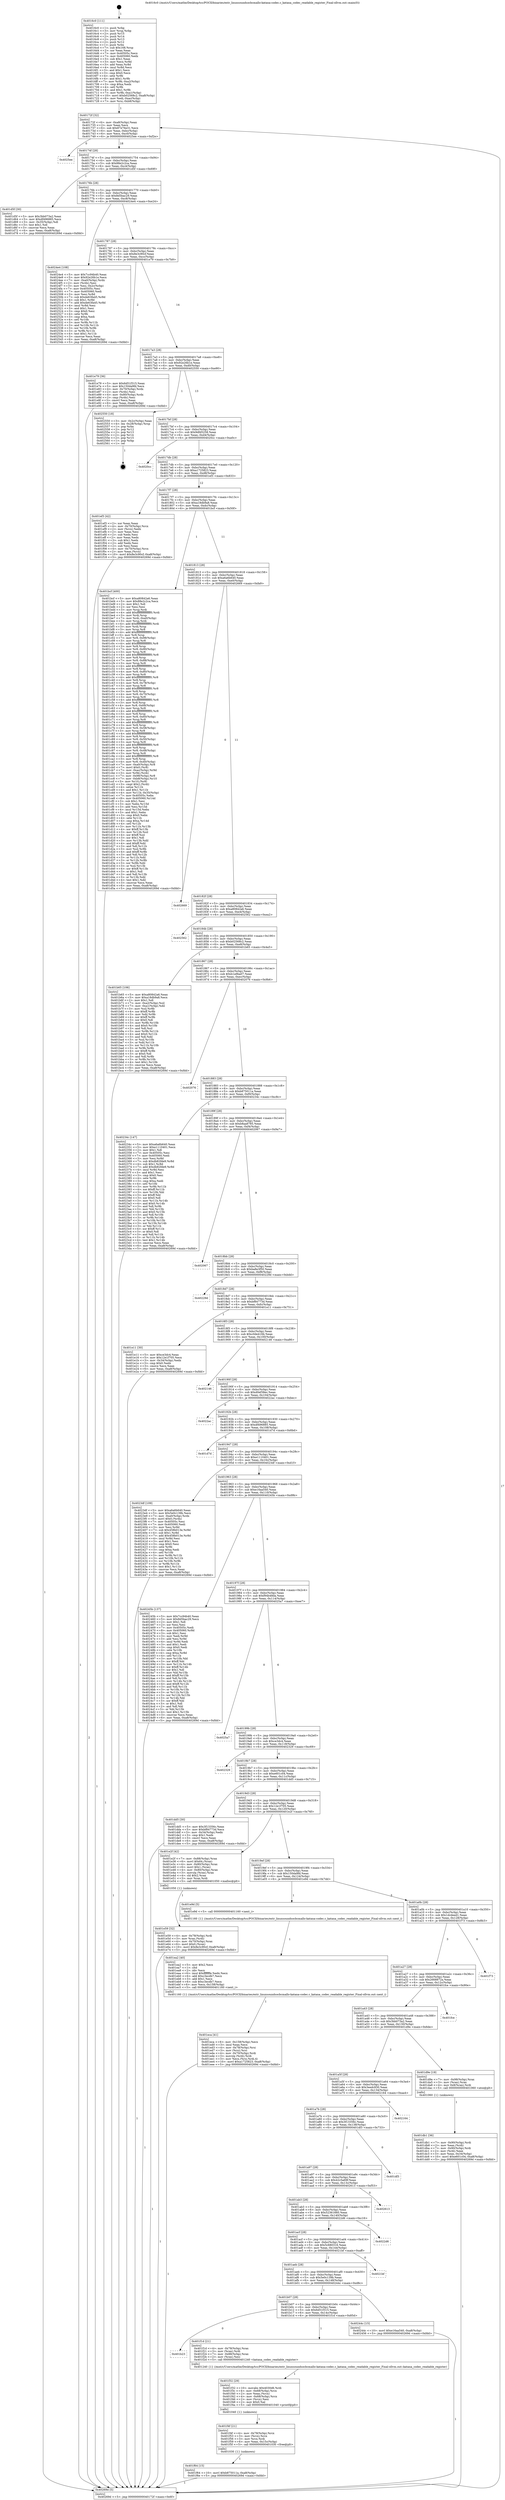 digraph "0x4016c0" {
  label = "0x4016c0 (/mnt/c/Users/mathe/Desktop/tcc/POCII/binaries/extr_linuxsoundsocbcmallo-katana-codec.c_katana_codec_readable_register_Final-ollvm.out::main(0))"
  labelloc = "t"
  node[shape=record]

  Entry [label="",width=0.3,height=0.3,shape=circle,fillcolor=black,style=filled]
  "0x40172f" [label="{
     0x40172f [32]\l
     | [instrs]\l
     &nbsp;&nbsp;0x40172f \<+6\>: mov -0xa8(%rbp),%eax\l
     &nbsp;&nbsp;0x401735 \<+2\>: mov %eax,%ecx\l
     &nbsp;&nbsp;0x401737 \<+6\>: sub $0x87e76e31,%ecx\l
     &nbsp;&nbsp;0x40173d \<+6\>: mov %eax,-0xbc(%rbp)\l
     &nbsp;&nbsp;0x401743 \<+6\>: mov %ecx,-0xc0(%rbp)\l
     &nbsp;&nbsp;0x401749 \<+6\>: je 00000000004025ee \<main+0xf2e\>\l
  }"]
  "0x4025ee" [label="{
     0x4025ee\l
  }", style=dashed]
  "0x40174f" [label="{
     0x40174f [28]\l
     | [instrs]\l
     &nbsp;&nbsp;0x40174f \<+5\>: jmp 0000000000401754 \<main+0x94\>\l
     &nbsp;&nbsp;0x401754 \<+6\>: mov -0xbc(%rbp),%eax\l
     &nbsp;&nbsp;0x40175a \<+5\>: sub $0x88e2c2ca,%eax\l
     &nbsp;&nbsp;0x40175f \<+6\>: mov %eax,-0xc4(%rbp)\l
     &nbsp;&nbsp;0x401765 \<+6\>: je 0000000000401d5f \<main+0x69f\>\l
  }"]
  Exit [label="",width=0.3,height=0.3,shape=circle,fillcolor=black,style=filled,peripheries=2]
  "0x401d5f" [label="{
     0x401d5f [30]\l
     | [instrs]\l
     &nbsp;&nbsp;0x401d5f \<+5\>: mov $0x3bb073a2,%eax\l
     &nbsp;&nbsp;0x401d64 \<+5\>: mov $0xdf496885,%ecx\l
     &nbsp;&nbsp;0x401d69 \<+3\>: mov -0x35(%rbp),%dl\l
     &nbsp;&nbsp;0x401d6c \<+3\>: test $0x1,%dl\l
     &nbsp;&nbsp;0x401d6f \<+3\>: cmovne %ecx,%eax\l
     &nbsp;&nbsp;0x401d72 \<+6\>: mov %eax,-0xa8(%rbp)\l
     &nbsp;&nbsp;0x401d78 \<+5\>: jmp 000000000040269d \<main+0xfdd\>\l
  }"]
  "0x40176b" [label="{
     0x40176b [28]\l
     | [instrs]\l
     &nbsp;&nbsp;0x40176b \<+5\>: jmp 0000000000401770 \<main+0xb0\>\l
     &nbsp;&nbsp;0x401770 \<+6\>: mov -0xbc(%rbp),%eax\l
     &nbsp;&nbsp;0x401776 \<+5\>: sub $0x8d5bac29,%eax\l
     &nbsp;&nbsp;0x40177b \<+6\>: mov %eax,-0xc8(%rbp)\l
     &nbsp;&nbsp;0x401781 \<+6\>: je 00000000004024e4 \<main+0xe24\>\l
  }"]
  "0x401f64" [label="{
     0x401f64 [15]\l
     | [instrs]\l
     &nbsp;&nbsp;0x401f64 \<+10\>: movl $0xb875011a,-0xa8(%rbp)\l
     &nbsp;&nbsp;0x401f6e \<+5\>: jmp 000000000040269d \<main+0xfdd\>\l
  }"]
  "0x4024e4" [label="{
     0x4024e4 [108]\l
     | [instrs]\l
     &nbsp;&nbsp;0x4024e4 \<+5\>: mov $0x7cc94b40,%eax\l
     &nbsp;&nbsp;0x4024e9 \<+5\>: mov $0x92e26b1e,%ecx\l
     &nbsp;&nbsp;0x4024ee \<+7\>: mov -0xa0(%rbp),%rdx\l
     &nbsp;&nbsp;0x4024f5 \<+2\>: mov (%rdx),%esi\l
     &nbsp;&nbsp;0x4024f7 \<+3\>: mov %esi,-0x2c(%rbp)\l
     &nbsp;&nbsp;0x4024fa \<+7\>: mov 0x40505c,%esi\l
     &nbsp;&nbsp;0x402501 \<+7\>: mov 0x405060,%edi\l
     &nbsp;&nbsp;0x402508 \<+3\>: mov %esi,%r8d\l
     &nbsp;&nbsp;0x40250b \<+7\>: sub $0xde63fa45,%r8d\l
     &nbsp;&nbsp;0x402512 \<+4\>: sub $0x1,%r8d\l
     &nbsp;&nbsp;0x402516 \<+7\>: add $0xde63fa45,%r8d\l
     &nbsp;&nbsp;0x40251d \<+4\>: imul %r8d,%esi\l
     &nbsp;&nbsp;0x402521 \<+3\>: and $0x1,%esi\l
     &nbsp;&nbsp;0x402524 \<+3\>: cmp $0x0,%esi\l
     &nbsp;&nbsp;0x402527 \<+4\>: sete %r9b\l
     &nbsp;&nbsp;0x40252b \<+3\>: cmp $0xa,%edi\l
     &nbsp;&nbsp;0x40252e \<+4\>: setl %r10b\l
     &nbsp;&nbsp;0x402532 \<+3\>: mov %r9b,%r11b\l
     &nbsp;&nbsp;0x402535 \<+3\>: and %r10b,%r11b\l
     &nbsp;&nbsp;0x402538 \<+3\>: xor %r10b,%r9b\l
     &nbsp;&nbsp;0x40253b \<+3\>: or %r9b,%r11b\l
     &nbsp;&nbsp;0x40253e \<+4\>: test $0x1,%r11b\l
     &nbsp;&nbsp;0x402542 \<+3\>: cmovne %ecx,%eax\l
     &nbsp;&nbsp;0x402545 \<+6\>: mov %eax,-0xa8(%rbp)\l
     &nbsp;&nbsp;0x40254b \<+5\>: jmp 000000000040269d \<main+0xfdd\>\l
  }"]
  "0x401787" [label="{
     0x401787 [28]\l
     | [instrs]\l
     &nbsp;&nbsp;0x401787 \<+5\>: jmp 000000000040178c \<main+0xcc\>\l
     &nbsp;&nbsp;0x40178c \<+6\>: mov -0xbc(%rbp),%eax\l
     &nbsp;&nbsp;0x401792 \<+5\>: sub $0x8e3c90cf,%eax\l
     &nbsp;&nbsp;0x401797 \<+6\>: mov %eax,-0xcc(%rbp)\l
     &nbsp;&nbsp;0x40179d \<+6\>: je 0000000000401e79 \<main+0x7b9\>\l
  }"]
  "0x401f4f" [label="{
     0x401f4f [21]\l
     | [instrs]\l
     &nbsp;&nbsp;0x401f4f \<+4\>: mov -0x78(%rbp),%rcx\l
     &nbsp;&nbsp;0x401f53 \<+3\>: mov (%rcx),%rcx\l
     &nbsp;&nbsp;0x401f56 \<+3\>: mov %rcx,%rdi\l
     &nbsp;&nbsp;0x401f59 \<+6\>: mov %eax,-0x15c(%rbp)\l
     &nbsp;&nbsp;0x401f5f \<+5\>: call 0000000000401030 \<free@plt\>\l
     | [calls]\l
     &nbsp;&nbsp;0x401030 \{1\} (unknown)\l
  }"]
  "0x401e79" [label="{
     0x401e79 [36]\l
     | [instrs]\l
     &nbsp;&nbsp;0x401e79 \<+5\>: mov $0x6d51f315,%eax\l
     &nbsp;&nbsp;0x401e7e \<+5\>: mov $0x150da9fd,%ecx\l
     &nbsp;&nbsp;0x401e83 \<+4\>: mov -0x70(%rbp),%rdx\l
     &nbsp;&nbsp;0x401e87 \<+2\>: mov (%rdx),%esi\l
     &nbsp;&nbsp;0x401e89 \<+4\>: mov -0x80(%rbp),%rdx\l
     &nbsp;&nbsp;0x401e8d \<+2\>: cmp (%rdx),%esi\l
     &nbsp;&nbsp;0x401e8f \<+3\>: cmovl %ecx,%eax\l
     &nbsp;&nbsp;0x401e92 \<+6\>: mov %eax,-0xa8(%rbp)\l
     &nbsp;&nbsp;0x401e98 \<+5\>: jmp 000000000040269d \<main+0xfdd\>\l
  }"]
  "0x4017a3" [label="{
     0x4017a3 [28]\l
     | [instrs]\l
     &nbsp;&nbsp;0x4017a3 \<+5\>: jmp 00000000004017a8 \<main+0xe8\>\l
     &nbsp;&nbsp;0x4017a8 \<+6\>: mov -0xbc(%rbp),%eax\l
     &nbsp;&nbsp;0x4017ae \<+5\>: sub $0x92e26b1e,%eax\l
     &nbsp;&nbsp;0x4017b3 \<+6\>: mov %eax,-0xd0(%rbp)\l
     &nbsp;&nbsp;0x4017b9 \<+6\>: je 0000000000402550 \<main+0xe90\>\l
  }"]
  "0x401f32" [label="{
     0x401f32 [29]\l
     | [instrs]\l
     &nbsp;&nbsp;0x401f32 \<+10\>: movabs $0x4030d6,%rdi\l
     &nbsp;&nbsp;0x401f3c \<+4\>: mov -0x68(%rbp),%rcx\l
     &nbsp;&nbsp;0x401f40 \<+2\>: mov %eax,(%rcx)\l
     &nbsp;&nbsp;0x401f42 \<+4\>: mov -0x68(%rbp),%rcx\l
     &nbsp;&nbsp;0x401f46 \<+2\>: mov (%rcx),%esi\l
     &nbsp;&nbsp;0x401f48 \<+2\>: mov $0x0,%al\l
     &nbsp;&nbsp;0x401f4a \<+5\>: call 0000000000401040 \<printf@plt\>\l
     | [calls]\l
     &nbsp;&nbsp;0x401040 \{1\} (unknown)\l
  }"]
  "0x402550" [label="{
     0x402550 [18]\l
     | [instrs]\l
     &nbsp;&nbsp;0x402550 \<+3\>: mov -0x2c(%rbp),%eax\l
     &nbsp;&nbsp;0x402553 \<+4\>: lea -0x28(%rbp),%rsp\l
     &nbsp;&nbsp;0x402557 \<+1\>: pop %rbx\l
     &nbsp;&nbsp;0x402558 \<+2\>: pop %r12\l
     &nbsp;&nbsp;0x40255a \<+2\>: pop %r13\l
     &nbsp;&nbsp;0x40255c \<+2\>: pop %r14\l
     &nbsp;&nbsp;0x40255e \<+2\>: pop %r15\l
     &nbsp;&nbsp;0x402560 \<+1\>: pop %rbp\l
     &nbsp;&nbsp;0x402561 \<+1\>: ret\l
  }"]
  "0x4017bf" [label="{
     0x4017bf [28]\l
     | [instrs]\l
     &nbsp;&nbsp;0x4017bf \<+5\>: jmp 00000000004017c4 \<main+0x104\>\l
     &nbsp;&nbsp;0x4017c4 \<+6\>: mov -0xbc(%rbp),%eax\l
     &nbsp;&nbsp;0x4017ca \<+5\>: sub $0x9dfd5258,%eax\l
     &nbsp;&nbsp;0x4017cf \<+6\>: mov %eax,-0xd4(%rbp)\l
     &nbsp;&nbsp;0x4017d5 \<+6\>: je 00000000004020cc \<main+0xa0c\>\l
  }"]
  "0x401b23" [label="{
     0x401b23\l
  }", style=dashed]
  "0x4020cc" [label="{
     0x4020cc\l
  }", style=dashed]
  "0x4017db" [label="{
     0x4017db [28]\l
     | [instrs]\l
     &nbsp;&nbsp;0x4017db \<+5\>: jmp 00000000004017e0 \<main+0x120\>\l
     &nbsp;&nbsp;0x4017e0 \<+6\>: mov -0xbc(%rbp),%eax\l
     &nbsp;&nbsp;0x4017e6 \<+5\>: sub $0xa1725823,%eax\l
     &nbsp;&nbsp;0x4017eb \<+6\>: mov %eax,-0xd8(%rbp)\l
     &nbsp;&nbsp;0x4017f1 \<+6\>: je 0000000000401ef3 \<main+0x833\>\l
  }"]
  "0x401f1d" [label="{
     0x401f1d [21]\l
     | [instrs]\l
     &nbsp;&nbsp;0x401f1d \<+4\>: mov -0x78(%rbp),%rax\l
     &nbsp;&nbsp;0x401f21 \<+3\>: mov (%rax),%rdi\l
     &nbsp;&nbsp;0x401f24 \<+7\>: mov -0x88(%rbp),%rax\l
     &nbsp;&nbsp;0x401f2b \<+2\>: mov (%rax),%esi\l
     &nbsp;&nbsp;0x401f2d \<+5\>: call 0000000000401240 \<katana_codec_readable_register\>\l
     | [calls]\l
     &nbsp;&nbsp;0x401240 \{1\} (/mnt/c/Users/mathe/Desktop/tcc/POCII/binaries/extr_linuxsoundsocbcmallo-katana-codec.c_katana_codec_readable_register_Final-ollvm.out::katana_codec_readable_register)\l
  }"]
  "0x401ef3" [label="{
     0x401ef3 [42]\l
     | [instrs]\l
     &nbsp;&nbsp;0x401ef3 \<+2\>: xor %eax,%eax\l
     &nbsp;&nbsp;0x401ef5 \<+4\>: mov -0x70(%rbp),%rcx\l
     &nbsp;&nbsp;0x401ef9 \<+2\>: mov (%rcx),%edx\l
     &nbsp;&nbsp;0x401efb \<+2\>: mov %eax,%esi\l
     &nbsp;&nbsp;0x401efd \<+2\>: sub %edx,%esi\l
     &nbsp;&nbsp;0x401eff \<+2\>: mov %eax,%edx\l
     &nbsp;&nbsp;0x401f01 \<+3\>: sub $0x1,%edx\l
     &nbsp;&nbsp;0x401f04 \<+2\>: add %edx,%esi\l
     &nbsp;&nbsp;0x401f06 \<+2\>: sub %esi,%eax\l
     &nbsp;&nbsp;0x401f08 \<+4\>: mov -0x70(%rbp),%rcx\l
     &nbsp;&nbsp;0x401f0c \<+2\>: mov %eax,(%rcx)\l
     &nbsp;&nbsp;0x401f0e \<+10\>: movl $0x8e3c90cf,-0xa8(%rbp)\l
     &nbsp;&nbsp;0x401f18 \<+5\>: jmp 000000000040269d \<main+0xfdd\>\l
  }"]
  "0x4017f7" [label="{
     0x4017f7 [28]\l
     | [instrs]\l
     &nbsp;&nbsp;0x4017f7 \<+5\>: jmp 00000000004017fc \<main+0x13c\>\l
     &nbsp;&nbsp;0x4017fc \<+6\>: mov -0xbc(%rbp),%eax\l
     &nbsp;&nbsp;0x401802 \<+5\>: sub $0xa18db9a8,%eax\l
     &nbsp;&nbsp;0x401807 \<+6\>: mov %eax,-0xdc(%rbp)\l
     &nbsp;&nbsp;0x40180d \<+6\>: je 0000000000401bcf \<main+0x50f\>\l
  }"]
  "0x401b07" [label="{
     0x401b07 [28]\l
     | [instrs]\l
     &nbsp;&nbsp;0x401b07 \<+5\>: jmp 0000000000401b0c \<main+0x44c\>\l
     &nbsp;&nbsp;0x401b0c \<+6\>: mov -0xbc(%rbp),%eax\l
     &nbsp;&nbsp;0x401b12 \<+5\>: sub $0x6d51f315,%eax\l
     &nbsp;&nbsp;0x401b17 \<+6\>: mov %eax,-0x14c(%rbp)\l
     &nbsp;&nbsp;0x401b1d \<+6\>: je 0000000000401f1d \<main+0x85d\>\l
  }"]
  "0x401bcf" [label="{
     0x401bcf [400]\l
     | [instrs]\l
     &nbsp;&nbsp;0x401bcf \<+5\>: mov $0xa80842a6,%eax\l
     &nbsp;&nbsp;0x401bd4 \<+5\>: mov $0x88e2c2ca,%ecx\l
     &nbsp;&nbsp;0x401bd9 \<+2\>: mov $0x1,%dl\l
     &nbsp;&nbsp;0x401bdb \<+2\>: xor %esi,%esi\l
     &nbsp;&nbsp;0x401bdd \<+3\>: mov %rsp,%rdi\l
     &nbsp;&nbsp;0x401be0 \<+4\>: add $0xfffffffffffffff0,%rdi\l
     &nbsp;&nbsp;0x401be4 \<+3\>: mov %rdi,%rsp\l
     &nbsp;&nbsp;0x401be7 \<+7\>: mov %rdi,-0xa0(%rbp)\l
     &nbsp;&nbsp;0x401bee \<+3\>: mov %rsp,%rdi\l
     &nbsp;&nbsp;0x401bf1 \<+4\>: add $0xfffffffffffffff0,%rdi\l
     &nbsp;&nbsp;0x401bf5 \<+3\>: mov %rdi,%rsp\l
     &nbsp;&nbsp;0x401bf8 \<+3\>: mov %rsp,%r8\l
     &nbsp;&nbsp;0x401bfb \<+4\>: add $0xfffffffffffffff0,%r8\l
     &nbsp;&nbsp;0x401bff \<+3\>: mov %r8,%rsp\l
     &nbsp;&nbsp;0x401c02 \<+7\>: mov %r8,-0x98(%rbp)\l
     &nbsp;&nbsp;0x401c09 \<+3\>: mov %rsp,%r8\l
     &nbsp;&nbsp;0x401c0c \<+4\>: add $0xfffffffffffffff0,%r8\l
     &nbsp;&nbsp;0x401c10 \<+3\>: mov %r8,%rsp\l
     &nbsp;&nbsp;0x401c13 \<+7\>: mov %r8,-0x90(%rbp)\l
     &nbsp;&nbsp;0x401c1a \<+3\>: mov %rsp,%r8\l
     &nbsp;&nbsp;0x401c1d \<+4\>: add $0xfffffffffffffff0,%r8\l
     &nbsp;&nbsp;0x401c21 \<+3\>: mov %r8,%rsp\l
     &nbsp;&nbsp;0x401c24 \<+7\>: mov %r8,-0x88(%rbp)\l
     &nbsp;&nbsp;0x401c2b \<+3\>: mov %rsp,%r8\l
     &nbsp;&nbsp;0x401c2e \<+4\>: add $0xfffffffffffffff0,%r8\l
     &nbsp;&nbsp;0x401c32 \<+3\>: mov %r8,%rsp\l
     &nbsp;&nbsp;0x401c35 \<+4\>: mov %r8,-0x80(%rbp)\l
     &nbsp;&nbsp;0x401c39 \<+3\>: mov %rsp,%r8\l
     &nbsp;&nbsp;0x401c3c \<+4\>: add $0xfffffffffffffff0,%r8\l
     &nbsp;&nbsp;0x401c40 \<+3\>: mov %r8,%rsp\l
     &nbsp;&nbsp;0x401c43 \<+4\>: mov %r8,-0x78(%rbp)\l
     &nbsp;&nbsp;0x401c47 \<+3\>: mov %rsp,%r8\l
     &nbsp;&nbsp;0x401c4a \<+4\>: add $0xfffffffffffffff0,%r8\l
     &nbsp;&nbsp;0x401c4e \<+3\>: mov %r8,%rsp\l
     &nbsp;&nbsp;0x401c51 \<+4\>: mov %r8,-0x70(%rbp)\l
     &nbsp;&nbsp;0x401c55 \<+3\>: mov %rsp,%r8\l
     &nbsp;&nbsp;0x401c58 \<+4\>: add $0xfffffffffffffff0,%r8\l
     &nbsp;&nbsp;0x401c5c \<+3\>: mov %r8,%rsp\l
     &nbsp;&nbsp;0x401c5f \<+4\>: mov %r8,-0x68(%rbp)\l
     &nbsp;&nbsp;0x401c63 \<+3\>: mov %rsp,%r8\l
     &nbsp;&nbsp;0x401c66 \<+4\>: add $0xfffffffffffffff0,%r8\l
     &nbsp;&nbsp;0x401c6a \<+3\>: mov %r8,%rsp\l
     &nbsp;&nbsp;0x401c6d \<+4\>: mov %r8,-0x60(%rbp)\l
     &nbsp;&nbsp;0x401c71 \<+3\>: mov %rsp,%r8\l
     &nbsp;&nbsp;0x401c74 \<+4\>: add $0xfffffffffffffff0,%r8\l
     &nbsp;&nbsp;0x401c78 \<+3\>: mov %r8,%rsp\l
     &nbsp;&nbsp;0x401c7b \<+4\>: mov %r8,-0x58(%rbp)\l
     &nbsp;&nbsp;0x401c7f \<+3\>: mov %rsp,%r8\l
     &nbsp;&nbsp;0x401c82 \<+4\>: add $0xfffffffffffffff0,%r8\l
     &nbsp;&nbsp;0x401c86 \<+3\>: mov %r8,%rsp\l
     &nbsp;&nbsp;0x401c89 \<+4\>: mov %r8,-0x50(%rbp)\l
     &nbsp;&nbsp;0x401c8d \<+3\>: mov %rsp,%r8\l
     &nbsp;&nbsp;0x401c90 \<+4\>: add $0xfffffffffffffff0,%r8\l
     &nbsp;&nbsp;0x401c94 \<+3\>: mov %r8,%rsp\l
     &nbsp;&nbsp;0x401c97 \<+4\>: mov %r8,-0x48(%rbp)\l
     &nbsp;&nbsp;0x401c9b \<+3\>: mov %rsp,%r8\l
     &nbsp;&nbsp;0x401c9e \<+4\>: add $0xfffffffffffffff0,%r8\l
     &nbsp;&nbsp;0x401ca2 \<+3\>: mov %r8,%rsp\l
     &nbsp;&nbsp;0x401ca5 \<+4\>: mov %r8,-0x40(%rbp)\l
     &nbsp;&nbsp;0x401ca9 \<+7\>: mov -0xa0(%rbp),%r8\l
     &nbsp;&nbsp;0x401cb0 \<+7\>: movl $0x0,(%r8)\l
     &nbsp;&nbsp;0x401cb7 \<+7\>: mov -0xac(%rbp),%r9d\l
     &nbsp;&nbsp;0x401cbe \<+3\>: mov %r9d,(%rdi)\l
     &nbsp;&nbsp;0x401cc1 \<+7\>: mov -0x98(%rbp),%r8\l
     &nbsp;&nbsp;0x401cc8 \<+7\>: mov -0xb8(%rbp),%r10\l
     &nbsp;&nbsp;0x401ccf \<+3\>: mov %r10,(%r8)\l
     &nbsp;&nbsp;0x401cd2 \<+3\>: cmpl $0x2,(%rdi)\l
     &nbsp;&nbsp;0x401cd5 \<+4\>: setne %r11b\l
     &nbsp;&nbsp;0x401cd9 \<+4\>: and $0x1,%r11b\l
     &nbsp;&nbsp;0x401cdd \<+4\>: mov %r11b,-0x35(%rbp)\l
     &nbsp;&nbsp;0x401ce1 \<+7\>: mov 0x40505c,%ebx\l
     &nbsp;&nbsp;0x401ce8 \<+8\>: mov 0x405060,%r14d\l
     &nbsp;&nbsp;0x401cf0 \<+3\>: sub $0x1,%esi\l
     &nbsp;&nbsp;0x401cf3 \<+3\>: mov %ebx,%r15d\l
     &nbsp;&nbsp;0x401cf6 \<+3\>: add %esi,%r15d\l
     &nbsp;&nbsp;0x401cf9 \<+4\>: imul %r15d,%ebx\l
     &nbsp;&nbsp;0x401cfd \<+3\>: and $0x1,%ebx\l
     &nbsp;&nbsp;0x401d00 \<+3\>: cmp $0x0,%ebx\l
     &nbsp;&nbsp;0x401d03 \<+4\>: sete %r11b\l
     &nbsp;&nbsp;0x401d07 \<+4\>: cmp $0xa,%r14d\l
     &nbsp;&nbsp;0x401d0b \<+4\>: setl %r12b\l
     &nbsp;&nbsp;0x401d0f \<+3\>: mov %r11b,%r13b\l
     &nbsp;&nbsp;0x401d12 \<+4\>: xor $0xff,%r13b\l
     &nbsp;&nbsp;0x401d16 \<+3\>: mov %r12b,%sil\l
     &nbsp;&nbsp;0x401d19 \<+4\>: xor $0xff,%sil\l
     &nbsp;&nbsp;0x401d1d \<+3\>: xor $0x1,%dl\l
     &nbsp;&nbsp;0x401d20 \<+3\>: mov %r13b,%dil\l
     &nbsp;&nbsp;0x401d23 \<+4\>: and $0xff,%dil\l
     &nbsp;&nbsp;0x401d27 \<+3\>: and %dl,%r11b\l
     &nbsp;&nbsp;0x401d2a \<+3\>: mov %sil,%r8b\l
     &nbsp;&nbsp;0x401d2d \<+4\>: and $0xff,%r8b\l
     &nbsp;&nbsp;0x401d31 \<+3\>: and %dl,%r12b\l
     &nbsp;&nbsp;0x401d34 \<+3\>: or %r11b,%dil\l
     &nbsp;&nbsp;0x401d37 \<+3\>: or %r12b,%r8b\l
     &nbsp;&nbsp;0x401d3a \<+3\>: xor %r8b,%dil\l
     &nbsp;&nbsp;0x401d3d \<+3\>: or %sil,%r13b\l
     &nbsp;&nbsp;0x401d40 \<+4\>: xor $0xff,%r13b\l
     &nbsp;&nbsp;0x401d44 \<+3\>: or $0x1,%dl\l
     &nbsp;&nbsp;0x401d47 \<+3\>: and %dl,%r13b\l
     &nbsp;&nbsp;0x401d4a \<+3\>: or %r13b,%dil\l
     &nbsp;&nbsp;0x401d4d \<+4\>: test $0x1,%dil\l
     &nbsp;&nbsp;0x401d51 \<+3\>: cmovne %ecx,%eax\l
     &nbsp;&nbsp;0x401d54 \<+6\>: mov %eax,-0xa8(%rbp)\l
     &nbsp;&nbsp;0x401d5a \<+5\>: jmp 000000000040269d \<main+0xfdd\>\l
  }"]
  "0x401813" [label="{
     0x401813 [28]\l
     | [instrs]\l
     &nbsp;&nbsp;0x401813 \<+5\>: jmp 0000000000401818 \<main+0x158\>\l
     &nbsp;&nbsp;0x401818 \<+6\>: mov -0xbc(%rbp),%eax\l
     &nbsp;&nbsp;0x40181e \<+5\>: sub $0xa6a6b640,%eax\l
     &nbsp;&nbsp;0x401823 \<+6\>: mov %eax,-0xe0(%rbp)\l
     &nbsp;&nbsp;0x401829 \<+6\>: je 0000000000402669 \<main+0xfa9\>\l
  }"]
  "0x40244c" [label="{
     0x40244c [15]\l
     | [instrs]\l
     &nbsp;&nbsp;0x40244c \<+10\>: movl $0xe16aa540,-0xa8(%rbp)\l
     &nbsp;&nbsp;0x402456 \<+5\>: jmp 000000000040269d \<main+0xfdd\>\l
  }"]
  "0x402669" [label="{
     0x402669\l
  }", style=dashed]
  "0x40182f" [label="{
     0x40182f [28]\l
     | [instrs]\l
     &nbsp;&nbsp;0x40182f \<+5\>: jmp 0000000000401834 \<main+0x174\>\l
     &nbsp;&nbsp;0x401834 \<+6\>: mov -0xbc(%rbp),%eax\l
     &nbsp;&nbsp;0x40183a \<+5\>: sub $0xa80842a6,%eax\l
     &nbsp;&nbsp;0x40183f \<+6\>: mov %eax,-0xe4(%rbp)\l
     &nbsp;&nbsp;0x401845 \<+6\>: je 0000000000402562 \<main+0xea2\>\l
  }"]
  "0x401aeb" [label="{
     0x401aeb [28]\l
     | [instrs]\l
     &nbsp;&nbsp;0x401aeb \<+5\>: jmp 0000000000401af0 \<main+0x430\>\l
     &nbsp;&nbsp;0x401af0 \<+6\>: mov -0xbc(%rbp),%eax\l
     &nbsp;&nbsp;0x401af6 \<+5\>: sub $0x5e0c139b,%eax\l
     &nbsp;&nbsp;0x401afb \<+6\>: mov %eax,-0x148(%rbp)\l
     &nbsp;&nbsp;0x401b01 \<+6\>: je 000000000040244c \<main+0xd8c\>\l
  }"]
  "0x402562" [label="{
     0x402562\l
  }", style=dashed]
  "0x40184b" [label="{
     0x40184b [28]\l
     | [instrs]\l
     &nbsp;&nbsp;0x40184b \<+5\>: jmp 0000000000401850 \<main+0x190\>\l
     &nbsp;&nbsp;0x401850 \<+6\>: mov -0xbc(%rbp),%eax\l
     &nbsp;&nbsp;0x401856 \<+5\>: sub $0xb02568c2,%eax\l
     &nbsp;&nbsp;0x40185b \<+6\>: mov %eax,-0xe8(%rbp)\l
     &nbsp;&nbsp;0x401861 \<+6\>: je 0000000000401b65 \<main+0x4a5\>\l
  }"]
  "0x4021bf" [label="{
     0x4021bf\l
  }", style=dashed]
  "0x401b65" [label="{
     0x401b65 [106]\l
     | [instrs]\l
     &nbsp;&nbsp;0x401b65 \<+5\>: mov $0xa80842a6,%eax\l
     &nbsp;&nbsp;0x401b6a \<+5\>: mov $0xa18db9a8,%ecx\l
     &nbsp;&nbsp;0x401b6f \<+2\>: mov $0x1,%dl\l
     &nbsp;&nbsp;0x401b71 \<+7\>: mov -0xa2(%rbp),%sil\l
     &nbsp;&nbsp;0x401b78 \<+7\>: mov -0xa1(%rbp),%dil\l
     &nbsp;&nbsp;0x401b7f \<+3\>: mov %sil,%r8b\l
     &nbsp;&nbsp;0x401b82 \<+4\>: xor $0xff,%r8b\l
     &nbsp;&nbsp;0x401b86 \<+3\>: mov %dil,%r9b\l
     &nbsp;&nbsp;0x401b89 \<+4\>: xor $0xff,%r9b\l
     &nbsp;&nbsp;0x401b8d \<+3\>: xor $0x0,%dl\l
     &nbsp;&nbsp;0x401b90 \<+3\>: mov %r8b,%r10b\l
     &nbsp;&nbsp;0x401b93 \<+4\>: and $0x0,%r10b\l
     &nbsp;&nbsp;0x401b97 \<+3\>: and %dl,%sil\l
     &nbsp;&nbsp;0x401b9a \<+3\>: mov %r9b,%r11b\l
     &nbsp;&nbsp;0x401b9d \<+4\>: and $0x0,%r11b\l
     &nbsp;&nbsp;0x401ba1 \<+3\>: and %dl,%dil\l
     &nbsp;&nbsp;0x401ba4 \<+3\>: or %sil,%r10b\l
     &nbsp;&nbsp;0x401ba7 \<+3\>: or %dil,%r11b\l
     &nbsp;&nbsp;0x401baa \<+3\>: xor %r11b,%r10b\l
     &nbsp;&nbsp;0x401bad \<+3\>: or %r9b,%r8b\l
     &nbsp;&nbsp;0x401bb0 \<+4\>: xor $0xff,%r8b\l
     &nbsp;&nbsp;0x401bb4 \<+3\>: or $0x0,%dl\l
     &nbsp;&nbsp;0x401bb7 \<+3\>: and %dl,%r8b\l
     &nbsp;&nbsp;0x401bba \<+3\>: or %r8b,%r10b\l
     &nbsp;&nbsp;0x401bbd \<+4\>: test $0x1,%r10b\l
     &nbsp;&nbsp;0x401bc1 \<+3\>: cmovne %ecx,%eax\l
     &nbsp;&nbsp;0x401bc4 \<+6\>: mov %eax,-0xa8(%rbp)\l
     &nbsp;&nbsp;0x401bca \<+5\>: jmp 000000000040269d \<main+0xfdd\>\l
  }"]
  "0x401867" [label="{
     0x401867 [28]\l
     | [instrs]\l
     &nbsp;&nbsp;0x401867 \<+5\>: jmp 000000000040186c \<main+0x1ac\>\l
     &nbsp;&nbsp;0x40186c \<+6\>: mov -0xbc(%rbp),%eax\l
     &nbsp;&nbsp;0x401872 \<+5\>: sub $0xb1a9ba07,%eax\l
     &nbsp;&nbsp;0x401877 \<+6\>: mov %eax,-0xec(%rbp)\l
     &nbsp;&nbsp;0x40187d \<+6\>: je 0000000000402076 \<main+0x9b6\>\l
  }"]
  "0x40269d" [label="{
     0x40269d [5]\l
     | [instrs]\l
     &nbsp;&nbsp;0x40269d \<+5\>: jmp 000000000040172f \<main+0x6f\>\l
  }"]
  "0x4016c0" [label="{
     0x4016c0 [111]\l
     | [instrs]\l
     &nbsp;&nbsp;0x4016c0 \<+1\>: push %rbp\l
     &nbsp;&nbsp;0x4016c1 \<+3\>: mov %rsp,%rbp\l
     &nbsp;&nbsp;0x4016c4 \<+2\>: push %r15\l
     &nbsp;&nbsp;0x4016c6 \<+2\>: push %r14\l
     &nbsp;&nbsp;0x4016c8 \<+2\>: push %r13\l
     &nbsp;&nbsp;0x4016ca \<+2\>: push %r12\l
     &nbsp;&nbsp;0x4016cc \<+1\>: push %rbx\l
     &nbsp;&nbsp;0x4016cd \<+7\>: sub $0x168,%rsp\l
     &nbsp;&nbsp;0x4016d4 \<+2\>: xor %eax,%eax\l
     &nbsp;&nbsp;0x4016d6 \<+7\>: mov 0x40505c,%ecx\l
     &nbsp;&nbsp;0x4016dd \<+7\>: mov 0x405060,%edx\l
     &nbsp;&nbsp;0x4016e4 \<+3\>: sub $0x1,%eax\l
     &nbsp;&nbsp;0x4016e7 \<+3\>: mov %ecx,%r8d\l
     &nbsp;&nbsp;0x4016ea \<+3\>: add %eax,%r8d\l
     &nbsp;&nbsp;0x4016ed \<+4\>: imul %r8d,%ecx\l
     &nbsp;&nbsp;0x4016f1 \<+3\>: and $0x1,%ecx\l
     &nbsp;&nbsp;0x4016f4 \<+3\>: cmp $0x0,%ecx\l
     &nbsp;&nbsp;0x4016f7 \<+4\>: sete %r9b\l
     &nbsp;&nbsp;0x4016fb \<+4\>: and $0x1,%r9b\l
     &nbsp;&nbsp;0x4016ff \<+7\>: mov %r9b,-0xa2(%rbp)\l
     &nbsp;&nbsp;0x401706 \<+3\>: cmp $0xa,%edx\l
     &nbsp;&nbsp;0x401709 \<+4\>: setl %r9b\l
     &nbsp;&nbsp;0x40170d \<+4\>: and $0x1,%r9b\l
     &nbsp;&nbsp;0x401711 \<+7\>: mov %r9b,-0xa1(%rbp)\l
     &nbsp;&nbsp;0x401718 \<+10\>: movl $0xb02568c2,-0xa8(%rbp)\l
     &nbsp;&nbsp;0x401722 \<+6\>: mov %edi,-0xac(%rbp)\l
     &nbsp;&nbsp;0x401728 \<+7\>: mov %rsi,-0xb8(%rbp)\l
  }"]
  "0x401acf" [label="{
     0x401acf [28]\l
     | [instrs]\l
     &nbsp;&nbsp;0x401acf \<+5\>: jmp 0000000000401ad4 \<main+0x414\>\l
     &nbsp;&nbsp;0x401ad4 \<+6\>: mov -0xbc(%rbp),%eax\l
     &nbsp;&nbsp;0x401ada \<+5\>: sub $0x5c680316,%eax\l
     &nbsp;&nbsp;0x401adf \<+6\>: mov %eax,-0x144(%rbp)\l
     &nbsp;&nbsp;0x401ae5 \<+6\>: je 00000000004021bf \<main+0xaff\>\l
  }"]
  "0x4022d6" [label="{
     0x4022d6\l
  }", style=dashed]
  "0x402076" [label="{
     0x402076\l
  }", style=dashed]
  "0x401883" [label="{
     0x401883 [28]\l
     | [instrs]\l
     &nbsp;&nbsp;0x401883 \<+5\>: jmp 0000000000401888 \<main+0x1c8\>\l
     &nbsp;&nbsp;0x401888 \<+6\>: mov -0xbc(%rbp),%eax\l
     &nbsp;&nbsp;0x40188e \<+5\>: sub $0xb875011a,%eax\l
     &nbsp;&nbsp;0x401893 \<+6\>: mov %eax,-0xf0(%rbp)\l
     &nbsp;&nbsp;0x401899 \<+6\>: je 000000000040234c \<main+0xc8c\>\l
  }"]
  "0x401ab3" [label="{
     0x401ab3 [28]\l
     | [instrs]\l
     &nbsp;&nbsp;0x401ab3 \<+5\>: jmp 0000000000401ab8 \<main+0x3f8\>\l
     &nbsp;&nbsp;0x401ab8 \<+6\>: mov -0xbc(%rbp),%eax\l
     &nbsp;&nbsp;0x401abe \<+5\>: sub $0x52361660,%eax\l
     &nbsp;&nbsp;0x401ac3 \<+6\>: mov %eax,-0x140(%rbp)\l
     &nbsp;&nbsp;0x401ac9 \<+6\>: je 00000000004022d6 \<main+0xc16\>\l
  }"]
  "0x40234c" [label="{
     0x40234c [147]\l
     | [instrs]\l
     &nbsp;&nbsp;0x40234c \<+5\>: mov $0xa6a6b640,%eax\l
     &nbsp;&nbsp;0x402351 \<+5\>: mov $0xe1110401,%ecx\l
     &nbsp;&nbsp;0x402356 \<+2\>: mov $0x1,%dl\l
     &nbsp;&nbsp;0x402358 \<+7\>: mov 0x40505c,%esi\l
     &nbsp;&nbsp;0x40235f \<+7\>: mov 0x405060,%edi\l
     &nbsp;&nbsp;0x402366 \<+3\>: mov %esi,%r8d\l
     &nbsp;&nbsp;0x402369 \<+7\>: sub $0xdb82fde9,%r8d\l
     &nbsp;&nbsp;0x402370 \<+4\>: sub $0x1,%r8d\l
     &nbsp;&nbsp;0x402374 \<+7\>: add $0xdb82fde9,%r8d\l
     &nbsp;&nbsp;0x40237b \<+4\>: imul %r8d,%esi\l
     &nbsp;&nbsp;0x40237f \<+3\>: and $0x1,%esi\l
     &nbsp;&nbsp;0x402382 \<+3\>: cmp $0x0,%esi\l
     &nbsp;&nbsp;0x402385 \<+4\>: sete %r9b\l
     &nbsp;&nbsp;0x402389 \<+3\>: cmp $0xa,%edi\l
     &nbsp;&nbsp;0x40238c \<+4\>: setl %r10b\l
     &nbsp;&nbsp;0x402390 \<+3\>: mov %r9b,%r11b\l
     &nbsp;&nbsp;0x402393 \<+4\>: xor $0xff,%r11b\l
     &nbsp;&nbsp;0x402397 \<+3\>: mov %r10b,%bl\l
     &nbsp;&nbsp;0x40239a \<+3\>: xor $0xff,%bl\l
     &nbsp;&nbsp;0x40239d \<+3\>: xor $0x0,%dl\l
     &nbsp;&nbsp;0x4023a0 \<+3\>: mov %r11b,%r14b\l
     &nbsp;&nbsp;0x4023a3 \<+4\>: and $0x0,%r14b\l
     &nbsp;&nbsp;0x4023a7 \<+3\>: and %dl,%r9b\l
     &nbsp;&nbsp;0x4023aa \<+3\>: mov %bl,%r15b\l
     &nbsp;&nbsp;0x4023ad \<+4\>: and $0x0,%r15b\l
     &nbsp;&nbsp;0x4023b1 \<+3\>: and %dl,%r10b\l
     &nbsp;&nbsp;0x4023b4 \<+3\>: or %r9b,%r14b\l
     &nbsp;&nbsp;0x4023b7 \<+3\>: or %r10b,%r15b\l
     &nbsp;&nbsp;0x4023ba \<+3\>: xor %r15b,%r14b\l
     &nbsp;&nbsp;0x4023bd \<+3\>: or %bl,%r11b\l
     &nbsp;&nbsp;0x4023c0 \<+4\>: xor $0xff,%r11b\l
     &nbsp;&nbsp;0x4023c4 \<+3\>: or $0x0,%dl\l
     &nbsp;&nbsp;0x4023c7 \<+3\>: and %dl,%r11b\l
     &nbsp;&nbsp;0x4023ca \<+3\>: or %r11b,%r14b\l
     &nbsp;&nbsp;0x4023cd \<+4\>: test $0x1,%r14b\l
     &nbsp;&nbsp;0x4023d1 \<+3\>: cmovne %ecx,%eax\l
     &nbsp;&nbsp;0x4023d4 \<+6\>: mov %eax,-0xa8(%rbp)\l
     &nbsp;&nbsp;0x4023da \<+5\>: jmp 000000000040269d \<main+0xfdd\>\l
  }"]
  "0x40189f" [label="{
     0x40189f [28]\l
     | [instrs]\l
     &nbsp;&nbsp;0x40189f \<+5\>: jmp 00000000004018a4 \<main+0x1e4\>\l
     &nbsp;&nbsp;0x4018a4 \<+6\>: mov -0xbc(%rbp),%eax\l
     &nbsp;&nbsp;0x4018aa \<+5\>: sub $0xb8aa8785,%eax\l
     &nbsp;&nbsp;0x4018af \<+6\>: mov %eax,-0xf4(%rbp)\l
     &nbsp;&nbsp;0x4018b5 \<+6\>: je 0000000000402067 \<main+0x9a7\>\l
  }"]
  "0x402613" [label="{
     0x402613\l
  }", style=dashed]
  "0x402067" [label="{
     0x402067\l
  }", style=dashed]
  "0x4018bb" [label="{
     0x4018bb [28]\l
     | [instrs]\l
     &nbsp;&nbsp;0x4018bb \<+5\>: jmp 00000000004018c0 \<main+0x200\>\l
     &nbsp;&nbsp;0x4018c0 \<+6\>: mov -0xbc(%rbp),%eax\l
     &nbsp;&nbsp;0x4018c6 \<+5\>: sub $0xba8e3f50,%eax\l
     &nbsp;&nbsp;0x4018cb \<+6\>: mov %eax,-0xf8(%rbp)\l
     &nbsp;&nbsp;0x4018d1 \<+6\>: je 000000000040229d \<main+0xbdd\>\l
  }"]
  "0x401a97" [label="{
     0x401a97 [28]\l
     | [instrs]\l
     &nbsp;&nbsp;0x401a97 \<+5\>: jmp 0000000000401a9c \<main+0x3dc\>\l
     &nbsp;&nbsp;0x401a9c \<+6\>: mov -0xbc(%rbp),%eax\l
     &nbsp;&nbsp;0x401aa2 \<+5\>: sub $0x42c5a69f,%eax\l
     &nbsp;&nbsp;0x401aa7 \<+6\>: mov %eax,-0x13c(%rbp)\l
     &nbsp;&nbsp;0x401aad \<+6\>: je 0000000000402613 \<main+0xf53\>\l
  }"]
  "0x40229d" [label="{
     0x40229d\l
  }", style=dashed]
  "0x4018d7" [label="{
     0x4018d7 [28]\l
     | [instrs]\l
     &nbsp;&nbsp;0x4018d7 \<+5\>: jmp 00000000004018dc \<main+0x21c\>\l
     &nbsp;&nbsp;0x4018dc \<+6\>: mov -0xbc(%rbp),%eax\l
     &nbsp;&nbsp;0x4018e2 \<+5\>: sub $0xbf84773d,%eax\l
     &nbsp;&nbsp;0x4018e7 \<+6\>: mov %eax,-0xfc(%rbp)\l
     &nbsp;&nbsp;0x4018ed \<+6\>: je 0000000000401e11 \<main+0x751\>\l
  }"]
  "0x401df3" [label="{
     0x401df3\l
  }", style=dashed]
  "0x401e11" [label="{
     0x401e11 [30]\l
     | [instrs]\l
     &nbsp;&nbsp;0x401e11 \<+5\>: mov $0xce3dc4,%eax\l
     &nbsp;&nbsp;0x401e16 \<+5\>: mov $0x12e1f705,%ecx\l
     &nbsp;&nbsp;0x401e1b \<+3\>: mov -0x34(%rbp),%edx\l
     &nbsp;&nbsp;0x401e1e \<+3\>: cmp $0x0,%edx\l
     &nbsp;&nbsp;0x401e21 \<+3\>: cmove %ecx,%eax\l
     &nbsp;&nbsp;0x401e24 \<+6\>: mov %eax,-0xa8(%rbp)\l
     &nbsp;&nbsp;0x401e2a \<+5\>: jmp 000000000040269d \<main+0xfdd\>\l
  }"]
  "0x4018f3" [label="{
     0x4018f3 [28]\l
     | [instrs]\l
     &nbsp;&nbsp;0x4018f3 \<+5\>: jmp 00000000004018f8 \<main+0x238\>\l
     &nbsp;&nbsp;0x4018f8 \<+6\>: mov -0xbc(%rbp),%eax\l
     &nbsp;&nbsp;0x4018fe \<+5\>: sub $0xc0de416b,%eax\l
     &nbsp;&nbsp;0x401903 \<+6\>: mov %eax,-0x100(%rbp)\l
     &nbsp;&nbsp;0x401909 \<+6\>: je 0000000000402146 \<main+0xa86\>\l
  }"]
  "0x401a7b" [label="{
     0x401a7b [28]\l
     | [instrs]\l
     &nbsp;&nbsp;0x401a7b \<+5\>: jmp 0000000000401a80 \<main+0x3c0\>\l
     &nbsp;&nbsp;0x401a80 \<+6\>: mov -0xbc(%rbp),%eax\l
     &nbsp;&nbsp;0x401a86 \<+5\>: sub $0x3f13356c,%eax\l
     &nbsp;&nbsp;0x401a8b \<+6\>: mov %eax,-0x138(%rbp)\l
     &nbsp;&nbsp;0x401a91 \<+6\>: je 0000000000401df3 \<main+0x733\>\l
  }"]
  "0x402146" [label="{
     0x402146\l
  }", style=dashed]
  "0x40190f" [label="{
     0x40190f [28]\l
     | [instrs]\l
     &nbsp;&nbsp;0x40190f \<+5\>: jmp 0000000000401914 \<main+0x254\>\l
     &nbsp;&nbsp;0x401914 \<+6\>: mov -0xbc(%rbp),%eax\l
     &nbsp;&nbsp;0x40191a \<+5\>: sub $0xd0ef38ec,%eax\l
     &nbsp;&nbsp;0x40191f \<+6\>: mov %eax,-0x104(%rbp)\l
     &nbsp;&nbsp;0x401925 \<+6\>: je 00000000004022ac \<main+0xbec\>\l
  }"]
  "0x402164" [label="{
     0x402164\l
  }", style=dashed]
  "0x4022ac" [label="{
     0x4022ac\l
  }", style=dashed]
  "0x40192b" [label="{
     0x40192b [28]\l
     | [instrs]\l
     &nbsp;&nbsp;0x40192b \<+5\>: jmp 0000000000401930 \<main+0x270\>\l
     &nbsp;&nbsp;0x401930 \<+6\>: mov -0xbc(%rbp),%eax\l
     &nbsp;&nbsp;0x401936 \<+5\>: sub $0xdf496885,%eax\l
     &nbsp;&nbsp;0x40193b \<+6\>: mov %eax,-0x108(%rbp)\l
     &nbsp;&nbsp;0x401941 \<+6\>: je 0000000000401d7d \<main+0x6bd\>\l
  }"]
  "0x401eca" [label="{
     0x401eca [41]\l
     | [instrs]\l
     &nbsp;&nbsp;0x401eca \<+6\>: mov -0x158(%rbp),%ecx\l
     &nbsp;&nbsp;0x401ed0 \<+3\>: imul %eax,%ecx\l
     &nbsp;&nbsp;0x401ed3 \<+4\>: mov -0x78(%rbp),%rsi\l
     &nbsp;&nbsp;0x401ed7 \<+3\>: mov (%rsi),%rsi\l
     &nbsp;&nbsp;0x401eda \<+4\>: mov -0x70(%rbp),%rdi\l
     &nbsp;&nbsp;0x401ede \<+3\>: movslq (%rdi),%rdi\l
     &nbsp;&nbsp;0x401ee1 \<+3\>: mov %ecx,(%rsi,%rdi,4)\l
     &nbsp;&nbsp;0x401ee4 \<+10\>: movl $0xa1725823,-0xa8(%rbp)\l
     &nbsp;&nbsp;0x401eee \<+5\>: jmp 000000000040269d \<main+0xfdd\>\l
  }"]
  "0x401d7d" [label="{
     0x401d7d\l
  }", style=dashed]
  "0x401947" [label="{
     0x401947 [28]\l
     | [instrs]\l
     &nbsp;&nbsp;0x401947 \<+5\>: jmp 000000000040194c \<main+0x28c\>\l
     &nbsp;&nbsp;0x40194c \<+6\>: mov -0xbc(%rbp),%eax\l
     &nbsp;&nbsp;0x401952 \<+5\>: sub $0xe1110401,%eax\l
     &nbsp;&nbsp;0x401957 \<+6\>: mov %eax,-0x10c(%rbp)\l
     &nbsp;&nbsp;0x40195d \<+6\>: je 00000000004023df \<main+0xd1f\>\l
  }"]
  "0x401ea2" [label="{
     0x401ea2 [40]\l
     | [instrs]\l
     &nbsp;&nbsp;0x401ea2 \<+5\>: mov $0x2,%ecx\l
     &nbsp;&nbsp;0x401ea7 \<+1\>: cltd\l
     &nbsp;&nbsp;0x401ea8 \<+2\>: idiv %ecx\l
     &nbsp;&nbsp;0x401eaa \<+6\>: imul $0xfffffffe,%edx,%ecx\l
     &nbsp;&nbsp;0x401eb0 \<+6\>: add $0xc3ecdb7,%ecx\l
     &nbsp;&nbsp;0x401eb6 \<+3\>: add $0x1,%ecx\l
     &nbsp;&nbsp;0x401eb9 \<+6\>: sub $0xc3ecdb7,%ecx\l
     &nbsp;&nbsp;0x401ebf \<+6\>: mov %ecx,-0x158(%rbp)\l
     &nbsp;&nbsp;0x401ec5 \<+5\>: call 0000000000401160 \<next_i\>\l
     | [calls]\l
     &nbsp;&nbsp;0x401160 \{1\} (/mnt/c/Users/mathe/Desktop/tcc/POCII/binaries/extr_linuxsoundsocbcmallo-katana-codec.c_katana_codec_readable_register_Final-ollvm.out::next_i)\l
  }"]
  "0x4023df" [label="{
     0x4023df [109]\l
     | [instrs]\l
     &nbsp;&nbsp;0x4023df \<+5\>: mov $0xa6a6b640,%eax\l
     &nbsp;&nbsp;0x4023e4 \<+5\>: mov $0x5e0c139b,%ecx\l
     &nbsp;&nbsp;0x4023e9 \<+7\>: mov -0xa0(%rbp),%rdx\l
     &nbsp;&nbsp;0x4023f0 \<+6\>: movl $0x0,(%rdx)\l
     &nbsp;&nbsp;0x4023f6 \<+7\>: mov 0x40505c,%esi\l
     &nbsp;&nbsp;0x4023fd \<+7\>: mov 0x405060,%edi\l
     &nbsp;&nbsp;0x402404 \<+3\>: mov %esi,%r8d\l
     &nbsp;&nbsp;0x402407 \<+7\>: sub $0x458b013e,%r8d\l
     &nbsp;&nbsp;0x40240e \<+4\>: sub $0x1,%r8d\l
     &nbsp;&nbsp;0x402412 \<+7\>: add $0x458b013e,%r8d\l
     &nbsp;&nbsp;0x402419 \<+4\>: imul %r8d,%esi\l
     &nbsp;&nbsp;0x40241d \<+3\>: and $0x1,%esi\l
     &nbsp;&nbsp;0x402420 \<+3\>: cmp $0x0,%esi\l
     &nbsp;&nbsp;0x402423 \<+4\>: sete %r9b\l
     &nbsp;&nbsp;0x402427 \<+3\>: cmp $0xa,%edi\l
     &nbsp;&nbsp;0x40242a \<+4\>: setl %r10b\l
     &nbsp;&nbsp;0x40242e \<+3\>: mov %r9b,%r11b\l
     &nbsp;&nbsp;0x402431 \<+3\>: and %r10b,%r11b\l
     &nbsp;&nbsp;0x402434 \<+3\>: xor %r10b,%r9b\l
     &nbsp;&nbsp;0x402437 \<+3\>: or %r9b,%r11b\l
     &nbsp;&nbsp;0x40243a \<+4\>: test $0x1,%r11b\l
     &nbsp;&nbsp;0x40243e \<+3\>: cmovne %ecx,%eax\l
     &nbsp;&nbsp;0x402441 \<+6\>: mov %eax,-0xa8(%rbp)\l
     &nbsp;&nbsp;0x402447 \<+5\>: jmp 000000000040269d \<main+0xfdd\>\l
  }"]
  "0x401963" [label="{
     0x401963 [28]\l
     | [instrs]\l
     &nbsp;&nbsp;0x401963 \<+5\>: jmp 0000000000401968 \<main+0x2a8\>\l
     &nbsp;&nbsp;0x401968 \<+6\>: mov -0xbc(%rbp),%eax\l
     &nbsp;&nbsp;0x40196e \<+5\>: sub $0xe16aa540,%eax\l
     &nbsp;&nbsp;0x401973 \<+6\>: mov %eax,-0x110(%rbp)\l
     &nbsp;&nbsp;0x401979 \<+6\>: je 000000000040245b \<main+0xd9b\>\l
  }"]
  "0x401e59" [label="{
     0x401e59 [32]\l
     | [instrs]\l
     &nbsp;&nbsp;0x401e59 \<+4\>: mov -0x78(%rbp),%rdi\l
     &nbsp;&nbsp;0x401e5d \<+3\>: mov %rax,(%rdi)\l
     &nbsp;&nbsp;0x401e60 \<+4\>: mov -0x70(%rbp),%rax\l
     &nbsp;&nbsp;0x401e64 \<+6\>: movl $0x0,(%rax)\l
     &nbsp;&nbsp;0x401e6a \<+10\>: movl $0x8e3c90cf,-0xa8(%rbp)\l
     &nbsp;&nbsp;0x401e74 \<+5\>: jmp 000000000040269d \<main+0xfdd\>\l
  }"]
  "0x40245b" [label="{
     0x40245b [137]\l
     | [instrs]\l
     &nbsp;&nbsp;0x40245b \<+5\>: mov $0x7cc94b40,%eax\l
     &nbsp;&nbsp;0x402460 \<+5\>: mov $0x8d5bac29,%ecx\l
     &nbsp;&nbsp;0x402465 \<+2\>: mov $0x1,%dl\l
     &nbsp;&nbsp;0x402467 \<+2\>: xor %esi,%esi\l
     &nbsp;&nbsp;0x402469 \<+7\>: mov 0x40505c,%edi\l
     &nbsp;&nbsp;0x402470 \<+8\>: mov 0x405060,%r8d\l
     &nbsp;&nbsp;0x402478 \<+3\>: sub $0x1,%esi\l
     &nbsp;&nbsp;0x40247b \<+3\>: mov %edi,%r9d\l
     &nbsp;&nbsp;0x40247e \<+3\>: add %esi,%r9d\l
     &nbsp;&nbsp;0x402481 \<+4\>: imul %r9d,%edi\l
     &nbsp;&nbsp;0x402485 \<+3\>: and $0x1,%edi\l
     &nbsp;&nbsp;0x402488 \<+3\>: cmp $0x0,%edi\l
     &nbsp;&nbsp;0x40248b \<+4\>: sete %r10b\l
     &nbsp;&nbsp;0x40248f \<+4\>: cmp $0xa,%r8d\l
     &nbsp;&nbsp;0x402493 \<+4\>: setl %r11b\l
     &nbsp;&nbsp;0x402497 \<+3\>: mov %r10b,%bl\l
     &nbsp;&nbsp;0x40249a \<+3\>: xor $0xff,%bl\l
     &nbsp;&nbsp;0x40249d \<+3\>: mov %r11b,%r14b\l
     &nbsp;&nbsp;0x4024a0 \<+4\>: xor $0xff,%r14b\l
     &nbsp;&nbsp;0x4024a4 \<+3\>: xor $0x1,%dl\l
     &nbsp;&nbsp;0x4024a7 \<+3\>: mov %bl,%r15b\l
     &nbsp;&nbsp;0x4024aa \<+4\>: and $0xff,%r15b\l
     &nbsp;&nbsp;0x4024ae \<+3\>: and %dl,%r10b\l
     &nbsp;&nbsp;0x4024b1 \<+3\>: mov %r14b,%r12b\l
     &nbsp;&nbsp;0x4024b4 \<+4\>: and $0xff,%r12b\l
     &nbsp;&nbsp;0x4024b8 \<+3\>: and %dl,%r11b\l
     &nbsp;&nbsp;0x4024bb \<+3\>: or %r10b,%r15b\l
     &nbsp;&nbsp;0x4024be \<+3\>: or %r11b,%r12b\l
     &nbsp;&nbsp;0x4024c1 \<+3\>: xor %r12b,%r15b\l
     &nbsp;&nbsp;0x4024c4 \<+3\>: or %r14b,%bl\l
     &nbsp;&nbsp;0x4024c7 \<+3\>: xor $0xff,%bl\l
     &nbsp;&nbsp;0x4024ca \<+3\>: or $0x1,%dl\l
     &nbsp;&nbsp;0x4024cd \<+2\>: and %dl,%bl\l
     &nbsp;&nbsp;0x4024cf \<+3\>: or %bl,%r15b\l
     &nbsp;&nbsp;0x4024d2 \<+4\>: test $0x1,%r15b\l
     &nbsp;&nbsp;0x4024d6 \<+3\>: cmovne %ecx,%eax\l
     &nbsp;&nbsp;0x4024d9 \<+6\>: mov %eax,-0xa8(%rbp)\l
     &nbsp;&nbsp;0x4024df \<+5\>: jmp 000000000040269d \<main+0xfdd\>\l
  }"]
  "0x40197f" [label="{
     0x40197f [28]\l
     | [instrs]\l
     &nbsp;&nbsp;0x40197f \<+5\>: jmp 0000000000401984 \<main+0x2c4\>\l
     &nbsp;&nbsp;0x401984 \<+6\>: mov -0xbc(%rbp),%eax\l
     &nbsp;&nbsp;0x40198a \<+5\>: sub $0xf94b48da,%eax\l
     &nbsp;&nbsp;0x40198f \<+6\>: mov %eax,-0x114(%rbp)\l
     &nbsp;&nbsp;0x401995 \<+6\>: je 00000000004025a7 \<main+0xee7\>\l
  }"]
  "0x401db1" [label="{
     0x401db1 [36]\l
     | [instrs]\l
     &nbsp;&nbsp;0x401db1 \<+7\>: mov -0x90(%rbp),%rdi\l
     &nbsp;&nbsp;0x401db8 \<+2\>: mov %eax,(%rdi)\l
     &nbsp;&nbsp;0x401dba \<+7\>: mov -0x90(%rbp),%rdi\l
     &nbsp;&nbsp;0x401dc1 \<+2\>: mov (%rdi),%eax\l
     &nbsp;&nbsp;0x401dc3 \<+3\>: mov %eax,-0x34(%rbp)\l
     &nbsp;&nbsp;0x401dc6 \<+10\>: movl $0xe601c04,-0xa8(%rbp)\l
     &nbsp;&nbsp;0x401dd0 \<+5\>: jmp 000000000040269d \<main+0xfdd\>\l
  }"]
  "0x4025a7" [label="{
     0x4025a7\l
  }", style=dashed]
  "0x40199b" [label="{
     0x40199b [28]\l
     | [instrs]\l
     &nbsp;&nbsp;0x40199b \<+5\>: jmp 00000000004019a0 \<main+0x2e0\>\l
     &nbsp;&nbsp;0x4019a0 \<+6\>: mov -0xbc(%rbp),%eax\l
     &nbsp;&nbsp;0x4019a6 \<+5\>: sub $0xce3dc4,%eax\l
     &nbsp;&nbsp;0x4019ab \<+6\>: mov %eax,-0x118(%rbp)\l
     &nbsp;&nbsp;0x4019b1 \<+6\>: je 0000000000402329 \<main+0xc69\>\l
  }"]
  "0x401a5f" [label="{
     0x401a5f [28]\l
     | [instrs]\l
     &nbsp;&nbsp;0x401a5f \<+5\>: jmp 0000000000401a64 \<main+0x3a4\>\l
     &nbsp;&nbsp;0x401a64 \<+6\>: mov -0xbc(%rbp),%eax\l
     &nbsp;&nbsp;0x401a6a \<+5\>: sub $0x3eedc930,%eax\l
     &nbsp;&nbsp;0x401a6f \<+6\>: mov %eax,-0x134(%rbp)\l
     &nbsp;&nbsp;0x401a75 \<+6\>: je 0000000000402164 \<main+0xaa4\>\l
  }"]
  "0x402329" [label="{
     0x402329\l
  }", style=dashed]
  "0x4019b7" [label="{
     0x4019b7 [28]\l
     | [instrs]\l
     &nbsp;&nbsp;0x4019b7 \<+5\>: jmp 00000000004019bc \<main+0x2fc\>\l
     &nbsp;&nbsp;0x4019bc \<+6\>: mov -0xbc(%rbp),%eax\l
     &nbsp;&nbsp;0x4019c2 \<+5\>: sub $0xe601c04,%eax\l
     &nbsp;&nbsp;0x4019c7 \<+6\>: mov %eax,-0x11c(%rbp)\l
     &nbsp;&nbsp;0x4019cd \<+6\>: je 0000000000401dd5 \<main+0x715\>\l
  }"]
  "0x401d9e" [label="{
     0x401d9e [19]\l
     | [instrs]\l
     &nbsp;&nbsp;0x401d9e \<+7\>: mov -0x98(%rbp),%rax\l
     &nbsp;&nbsp;0x401da5 \<+3\>: mov (%rax),%rax\l
     &nbsp;&nbsp;0x401da8 \<+4\>: mov 0x8(%rax),%rdi\l
     &nbsp;&nbsp;0x401dac \<+5\>: call 0000000000401060 \<atoi@plt\>\l
     | [calls]\l
     &nbsp;&nbsp;0x401060 \{1\} (unknown)\l
  }"]
  "0x401dd5" [label="{
     0x401dd5 [30]\l
     | [instrs]\l
     &nbsp;&nbsp;0x401dd5 \<+5\>: mov $0x3f13356c,%eax\l
     &nbsp;&nbsp;0x401dda \<+5\>: mov $0xbf84773d,%ecx\l
     &nbsp;&nbsp;0x401ddf \<+3\>: mov -0x34(%rbp),%edx\l
     &nbsp;&nbsp;0x401de2 \<+3\>: cmp $0x1,%edx\l
     &nbsp;&nbsp;0x401de5 \<+3\>: cmovl %ecx,%eax\l
     &nbsp;&nbsp;0x401de8 \<+6\>: mov %eax,-0xa8(%rbp)\l
     &nbsp;&nbsp;0x401dee \<+5\>: jmp 000000000040269d \<main+0xfdd\>\l
  }"]
  "0x4019d3" [label="{
     0x4019d3 [28]\l
     | [instrs]\l
     &nbsp;&nbsp;0x4019d3 \<+5\>: jmp 00000000004019d8 \<main+0x318\>\l
     &nbsp;&nbsp;0x4019d8 \<+6\>: mov -0xbc(%rbp),%eax\l
     &nbsp;&nbsp;0x4019de \<+5\>: sub $0x12e1f705,%eax\l
     &nbsp;&nbsp;0x4019e3 \<+6\>: mov %eax,-0x120(%rbp)\l
     &nbsp;&nbsp;0x4019e9 \<+6\>: je 0000000000401e2f \<main+0x76f\>\l
  }"]
  "0x401a43" [label="{
     0x401a43 [28]\l
     | [instrs]\l
     &nbsp;&nbsp;0x401a43 \<+5\>: jmp 0000000000401a48 \<main+0x388\>\l
     &nbsp;&nbsp;0x401a48 \<+6\>: mov -0xbc(%rbp),%eax\l
     &nbsp;&nbsp;0x401a4e \<+5\>: sub $0x3bb073a2,%eax\l
     &nbsp;&nbsp;0x401a53 \<+6\>: mov %eax,-0x130(%rbp)\l
     &nbsp;&nbsp;0x401a59 \<+6\>: je 0000000000401d9e \<main+0x6de\>\l
  }"]
  "0x401e2f" [label="{
     0x401e2f [42]\l
     | [instrs]\l
     &nbsp;&nbsp;0x401e2f \<+7\>: mov -0x88(%rbp),%rax\l
     &nbsp;&nbsp;0x401e36 \<+6\>: movl $0x64,(%rax)\l
     &nbsp;&nbsp;0x401e3c \<+4\>: mov -0x80(%rbp),%rax\l
     &nbsp;&nbsp;0x401e40 \<+6\>: movl $0x1,(%rax)\l
     &nbsp;&nbsp;0x401e46 \<+4\>: mov -0x80(%rbp),%rax\l
     &nbsp;&nbsp;0x401e4a \<+3\>: movslq (%rax),%rax\l
     &nbsp;&nbsp;0x401e4d \<+4\>: shl $0x2,%rax\l
     &nbsp;&nbsp;0x401e51 \<+3\>: mov %rax,%rdi\l
     &nbsp;&nbsp;0x401e54 \<+5\>: call 0000000000401050 \<malloc@plt\>\l
     | [calls]\l
     &nbsp;&nbsp;0x401050 \{1\} (unknown)\l
  }"]
  "0x4019ef" [label="{
     0x4019ef [28]\l
     | [instrs]\l
     &nbsp;&nbsp;0x4019ef \<+5\>: jmp 00000000004019f4 \<main+0x334\>\l
     &nbsp;&nbsp;0x4019f4 \<+6\>: mov -0xbc(%rbp),%eax\l
     &nbsp;&nbsp;0x4019fa \<+5\>: sub $0x150da9fd,%eax\l
     &nbsp;&nbsp;0x4019ff \<+6\>: mov %eax,-0x124(%rbp)\l
     &nbsp;&nbsp;0x401a05 \<+6\>: je 0000000000401e9d \<main+0x7dd\>\l
  }"]
  "0x401fce" [label="{
     0x401fce\l
  }", style=dashed]
  "0x401e9d" [label="{
     0x401e9d [5]\l
     | [instrs]\l
     &nbsp;&nbsp;0x401e9d \<+5\>: call 0000000000401160 \<next_i\>\l
     | [calls]\l
     &nbsp;&nbsp;0x401160 \{1\} (/mnt/c/Users/mathe/Desktop/tcc/POCII/binaries/extr_linuxsoundsocbcmallo-katana-codec.c_katana_codec_readable_register_Final-ollvm.out::next_i)\l
  }"]
  "0x401a0b" [label="{
     0x401a0b [28]\l
     | [instrs]\l
     &nbsp;&nbsp;0x401a0b \<+5\>: jmp 0000000000401a10 \<main+0x350\>\l
     &nbsp;&nbsp;0x401a10 \<+6\>: mov -0xbc(%rbp),%eax\l
     &nbsp;&nbsp;0x401a16 \<+5\>: sub $0x1dcdeed1,%eax\l
     &nbsp;&nbsp;0x401a1b \<+6\>: mov %eax,-0x128(%rbp)\l
     &nbsp;&nbsp;0x401a21 \<+6\>: je 0000000000401f73 \<main+0x8b3\>\l
  }"]
  "0x401a27" [label="{
     0x401a27 [28]\l
     | [instrs]\l
     &nbsp;&nbsp;0x401a27 \<+5\>: jmp 0000000000401a2c \<main+0x36c\>\l
     &nbsp;&nbsp;0x401a2c \<+6\>: mov -0xbc(%rbp),%eax\l
     &nbsp;&nbsp;0x401a32 \<+5\>: sub $0x2668872a,%eax\l
     &nbsp;&nbsp;0x401a37 \<+6\>: mov %eax,-0x12c(%rbp)\l
     &nbsp;&nbsp;0x401a3d \<+6\>: je 0000000000401fce \<main+0x90e\>\l
  }"]
  "0x401f73" [label="{
     0x401f73\l
  }", style=dashed]
  Entry -> "0x4016c0" [label=" 1"]
  "0x40172f" -> "0x4025ee" [label=" 0"]
  "0x40172f" -> "0x40174f" [label=" 18"]
  "0x402550" -> Exit [label=" 1"]
  "0x40174f" -> "0x401d5f" [label=" 1"]
  "0x40174f" -> "0x40176b" [label=" 17"]
  "0x4024e4" -> "0x40269d" [label=" 1"]
  "0x40176b" -> "0x4024e4" [label=" 1"]
  "0x40176b" -> "0x401787" [label=" 16"]
  "0x40245b" -> "0x40269d" [label=" 1"]
  "0x401787" -> "0x401e79" [label=" 2"]
  "0x401787" -> "0x4017a3" [label=" 14"]
  "0x40244c" -> "0x40269d" [label=" 1"]
  "0x4017a3" -> "0x402550" [label=" 1"]
  "0x4017a3" -> "0x4017bf" [label=" 13"]
  "0x4023df" -> "0x40269d" [label=" 1"]
  "0x4017bf" -> "0x4020cc" [label=" 0"]
  "0x4017bf" -> "0x4017db" [label=" 13"]
  "0x40234c" -> "0x40269d" [label=" 1"]
  "0x4017db" -> "0x401ef3" [label=" 1"]
  "0x4017db" -> "0x4017f7" [label=" 12"]
  "0x401f64" -> "0x40269d" [label=" 1"]
  "0x4017f7" -> "0x401bcf" [label=" 1"]
  "0x4017f7" -> "0x401813" [label=" 11"]
  "0x401f32" -> "0x401f4f" [label=" 1"]
  "0x401813" -> "0x402669" [label=" 0"]
  "0x401813" -> "0x40182f" [label=" 11"]
  "0x401f1d" -> "0x401f32" [label=" 1"]
  "0x40182f" -> "0x402562" [label=" 0"]
  "0x40182f" -> "0x40184b" [label=" 11"]
  "0x401b07" -> "0x401f1d" [label=" 1"]
  "0x40184b" -> "0x401b65" [label=" 1"]
  "0x40184b" -> "0x401867" [label=" 10"]
  "0x401b65" -> "0x40269d" [label=" 1"]
  "0x4016c0" -> "0x40172f" [label=" 1"]
  "0x40269d" -> "0x40172f" [label=" 17"]
  "0x401f4f" -> "0x401f64" [label=" 1"]
  "0x401bcf" -> "0x40269d" [label=" 1"]
  "0x401d5f" -> "0x40269d" [label=" 1"]
  "0x401aeb" -> "0x40244c" [label=" 1"]
  "0x401867" -> "0x402076" [label=" 0"]
  "0x401867" -> "0x401883" [label=" 10"]
  "0x401b07" -> "0x401b23" [label=" 0"]
  "0x401883" -> "0x40234c" [label=" 1"]
  "0x401883" -> "0x40189f" [label=" 9"]
  "0x401acf" -> "0x4021bf" [label=" 0"]
  "0x40189f" -> "0x402067" [label=" 0"]
  "0x40189f" -> "0x4018bb" [label=" 9"]
  "0x401aeb" -> "0x401b07" [label=" 1"]
  "0x4018bb" -> "0x40229d" [label=" 0"]
  "0x4018bb" -> "0x4018d7" [label=" 9"]
  "0x401ab3" -> "0x4022d6" [label=" 0"]
  "0x4018d7" -> "0x401e11" [label=" 1"]
  "0x4018d7" -> "0x4018f3" [label=" 8"]
  "0x401acf" -> "0x401aeb" [label=" 2"]
  "0x4018f3" -> "0x402146" [label=" 0"]
  "0x4018f3" -> "0x40190f" [label=" 8"]
  "0x401a97" -> "0x402613" [label=" 0"]
  "0x40190f" -> "0x4022ac" [label=" 0"]
  "0x40190f" -> "0x40192b" [label=" 8"]
  "0x401ab3" -> "0x401acf" [label=" 2"]
  "0x40192b" -> "0x401d7d" [label=" 0"]
  "0x40192b" -> "0x401947" [label=" 8"]
  "0x401a7b" -> "0x401df3" [label=" 0"]
  "0x401947" -> "0x4023df" [label=" 1"]
  "0x401947" -> "0x401963" [label=" 7"]
  "0x401a97" -> "0x401ab3" [label=" 2"]
  "0x401963" -> "0x40245b" [label=" 1"]
  "0x401963" -> "0x40197f" [label=" 6"]
  "0x401a5f" -> "0x401a7b" [label=" 2"]
  "0x40197f" -> "0x4025a7" [label=" 0"]
  "0x40197f" -> "0x40199b" [label=" 6"]
  "0x401a5f" -> "0x402164" [label=" 0"]
  "0x40199b" -> "0x402329" [label=" 0"]
  "0x40199b" -> "0x4019b7" [label=" 6"]
  "0x401a7b" -> "0x401a97" [label=" 2"]
  "0x4019b7" -> "0x401dd5" [label=" 1"]
  "0x4019b7" -> "0x4019d3" [label=" 5"]
  "0x401ef3" -> "0x40269d" [label=" 1"]
  "0x4019d3" -> "0x401e2f" [label=" 1"]
  "0x4019d3" -> "0x4019ef" [label=" 4"]
  "0x401ea2" -> "0x401eca" [label=" 1"]
  "0x4019ef" -> "0x401e9d" [label=" 1"]
  "0x4019ef" -> "0x401a0b" [label=" 3"]
  "0x401e9d" -> "0x401ea2" [label=" 1"]
  "0x401a0b" -> "0x401f73" [label=" 0"]
  "0x401a0b" -> "0x401a27" [label=" 3"]
  "0x401e79" -> "0x40269d" [label=" 2"]
  "0x401a27" -> "0x401fce" [label=" 0"]
  "0x401a27" -> "0x401a43" [label=" 3"]
  "0x401eca" -> "0x40269d" [label=" 1"]
  "0x401a43" -> "0x401d9e" [label=" 1"]
  "0x401a43" -> "0x401a5f" [label=" 2"]
  "0x401d9e" -> "0x401db1" [label=" 1"]
  "0x401db1" -> "0x40269d" [label=" 1"]
  "0x401dd5" -> "0x40269d" [label=" 1"]
  "0x401e11" -> "0x40269d" [label=" 1"]
  "0x401e2f" -> "0x401e59" [label=" 1"]
  "0x401e59" -> "0x40269d" [label=" 1"]
}
